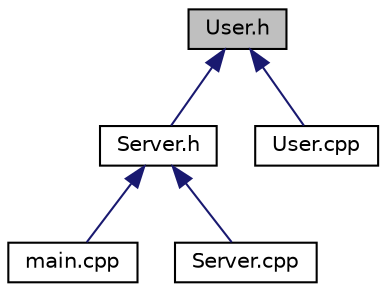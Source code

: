 digraph "User.h"
{
 // LATEX_PDF_SIZE
  edge [fontname="Helvetica",fontsize="10",labelfontname="Helvetica",labelfontsize="10"];
  node [fontname="Helvetica",fontsize="10",shape=record];
  Node1 [label="User.h",height=0.2,width=0.4,color="black", fillcolor="grey75", style="filled", fontcolor="black",tooltip="Заголовочный файл для модуля User."];
  Node1 -> Node2 [dir="back",color="midnightblue",fontsize="10",style="solid",fontname="Helvetica"];
  Node2 [label="Server.h",height=0.2,width=0.4,color="black", fillcolor="white", style="filled",URL="$Server_8h.html",tooltip="Заголовочный файл для модуля Server."];
  Node2 -> Node3 [dir="back",color="midnightblue",fontsize="10",style="solid",fontname="Helvetica"];
  Node3 [label="main.cpp",height=0.2,width=0.4,color="black", fillcolor="white", style="filled",URL="$main_8cpp.html",tooltip=" "];
  Node2 -> Node4 [dir="back",color="midnightblue",fontsize="10",style="solid",fontname="Helvetica"];
  Node4 [label="Server.cpp",height=0.2,width=0.4,color="black", fillcolor="white", style="filled",URL="$Server_8cpp.html",tooltip=" "];
  Node1 -> Node5 [dir="back",color="midnightblue",fontsize="10",style="solid",fontname="Helvetica"];
  Node5 [label="User.cpp",height=0.2,width=0.4,color="black", fillcolor="white", style="filled",URL="$User_8cpp.html",tooltip=" "];
}

